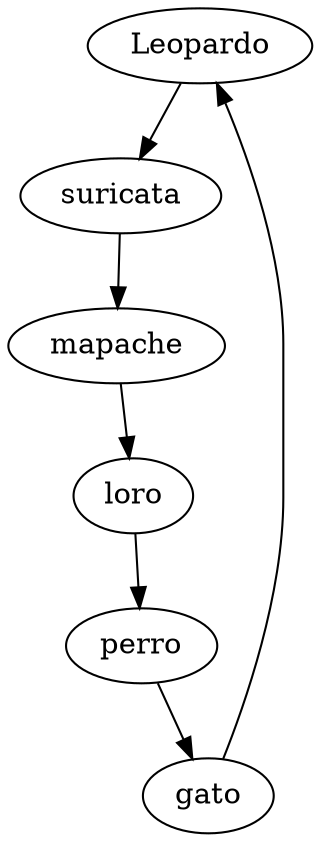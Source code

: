 digraph G { 
Node0[label="Leopardo"];
Node1[label="suricata"];
Node0 -> Node1;
Node2[label="mapache"];
Node1 -> Node2;
Node3[label="loro"];
Node2 -> Node3;
Node4[label="perro"];
Node3 -> Node4;
Node5[label="gato"];
Node4 -> Node5;
Node5 -> Node0;
}